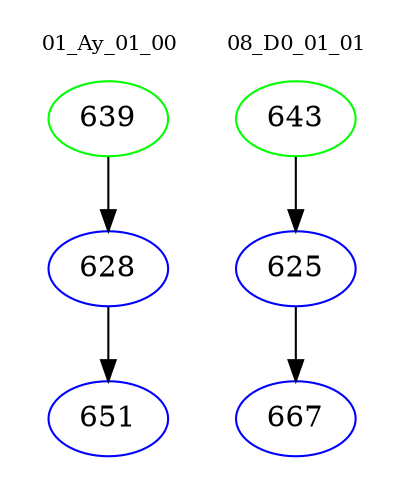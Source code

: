 digraph{
subgraph cluster_0 {
color = white
label = "01_Ay_01_00";
fontsize=10;
T0_639 [label="639", color="green"]
T0_639 -> T0_628 [color="black"]
T0_628 [label="628", color="blue"]
T0_628 -> T0_651 [color="black"]
T0_651 [label="651", color="blue"]
}
subgraph cluster_1 {
color = white
label = "08_D0_01_01";
fontsize=10;
T1_643 [label="643", color="green"]
T1_643 -> T1_625 [color="black"]
T1_625 [label="625", color="blue"]
T1_625 -> T1_667 [color="black"]
T1_667 [label="667", color="blue"]
}
}
